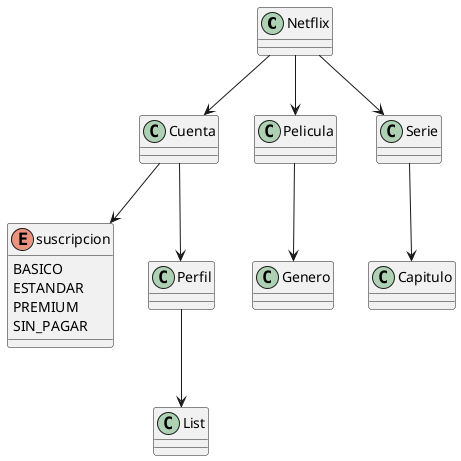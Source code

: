 @startuml
'https://plantuml.com/class-diagram


Netflix --> Cuenta
Netflix --> Pelicula
Pelicula --> Genero
Netflix --> Serie
Serie --> Capitulo
Cuenta --> suscripcion
Cuenta --> Perfil
Perfil --> List

class Netflix {
}
enum suscripcion{
    BASICO
    ESTANDAR
    PREMIUM
    SIN_PAGAR
}


@enduml